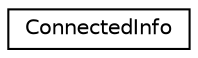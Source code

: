 digraph "Graphical Class Hierarchy"
{
  edge [fontname="Helvetica",fontsize="10",labelfontname="Helvetica",labelfontsize="10"];
  node [fontname="Helvetica",fontsize="10",shape=record];
  rankdir="LR";
  Node0 [label="ConnectedInfo",height=0.2,width=0.4,color="black", fillcolor="white", style="filled",URL="$struct_connected_info.html"];
}
